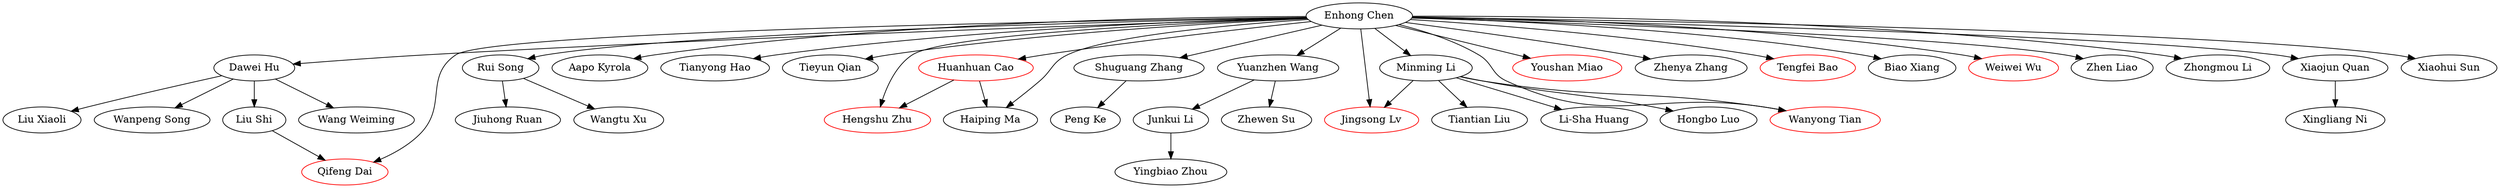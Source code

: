 strict digraph G{
"Dawei Hu" -> "Liu Xiaoli"
"Rui Song" -> "Jiuhong Ruan"
"Enhong Chen" -> "Aapo Kyrola"
"Junkui Li" -> "Yingbiao Zhou"
"Enhong Chen" -> "Tianyong Hao"
"Enhong Chen" -> "Tieyun Qian"
"Enhong Chen" -> "Rui Song"
"Enhong Chen" -> "Hengshu Zhu"
"Dawei Hu" -> "Wanpeng Song"
"Enhong Chen" -> "Shuguang Zhang"
"Yuanzhen Wang" -> "Zhewen Su"
"Minming Li" -> "Tiantian Liu"
"Dawei Hu" -> "Liu Shi"
"Liu Shi" -> "Qifeng Dai"
"Enhong Chen" -> "Jingsong Lv"
"Enhong Chen" -> "Youshan Miao"
"Rui Song" -> "Wangtu Xu"
"Huanhuan Cao" -> "Hengshu Zhu"
"Enhong Chen" -> "Huanhuan Cao"
"Enhong Chen" -> "Zhenya Zhang"
"Enhong Chen" -> "Yuanzhen Wang"
"Enhong Chen" -> "Tengfei Bao"
"Minming Li" -> "Li-Sha Huang"
"Enhong Chen" -> "Minming Li"
"Enhong Chen" -> "Biao Xiang"
"Enhong Chen" -> "Wanyong Tian"
"Minming Li" -> "Hongbo Luo"
"Dawei Hu" -> "Wang Weiming"
"Enhong Chen" -> "Weiwei Wu"
"Minming Li" -> "Jingsong Lv"
"Enhong Chen" -> "Haiping Ma"
"Huanhuan Cao" -> "Haiping Ma"
"Yuanzhen Wang" -> "Junkui Li"
"Enhong Chen" -> "Zhen Liao"
"Enhong Chen" -> "Qifeng Dai"
"Enhong Chen" -> "Dawei Hu"
"Minming Li" -> "Wanyong Tian"
"Enhong Chen" -> "Zhongmou Li"
"Shuguang Zhang" -> "Peng Ke"
"Enhong Chen" -> "Xiaojun Quan"
"Xiaojun Quan" -> "Xingliang Ni"
"Enhong Chen" -> "Xiaohui Sun"
"Tengfei Bao" [color = red]"Youshan Miao" [color = red]"Qifeng Dai" [color = red]"Hengshu Zhu" [color = red]"Jingsong Lv" [color = red]"Huanhuan Cao" [color = red]"Wanyong Tian" [color = red]"Weiwei Wu" [color = red]}